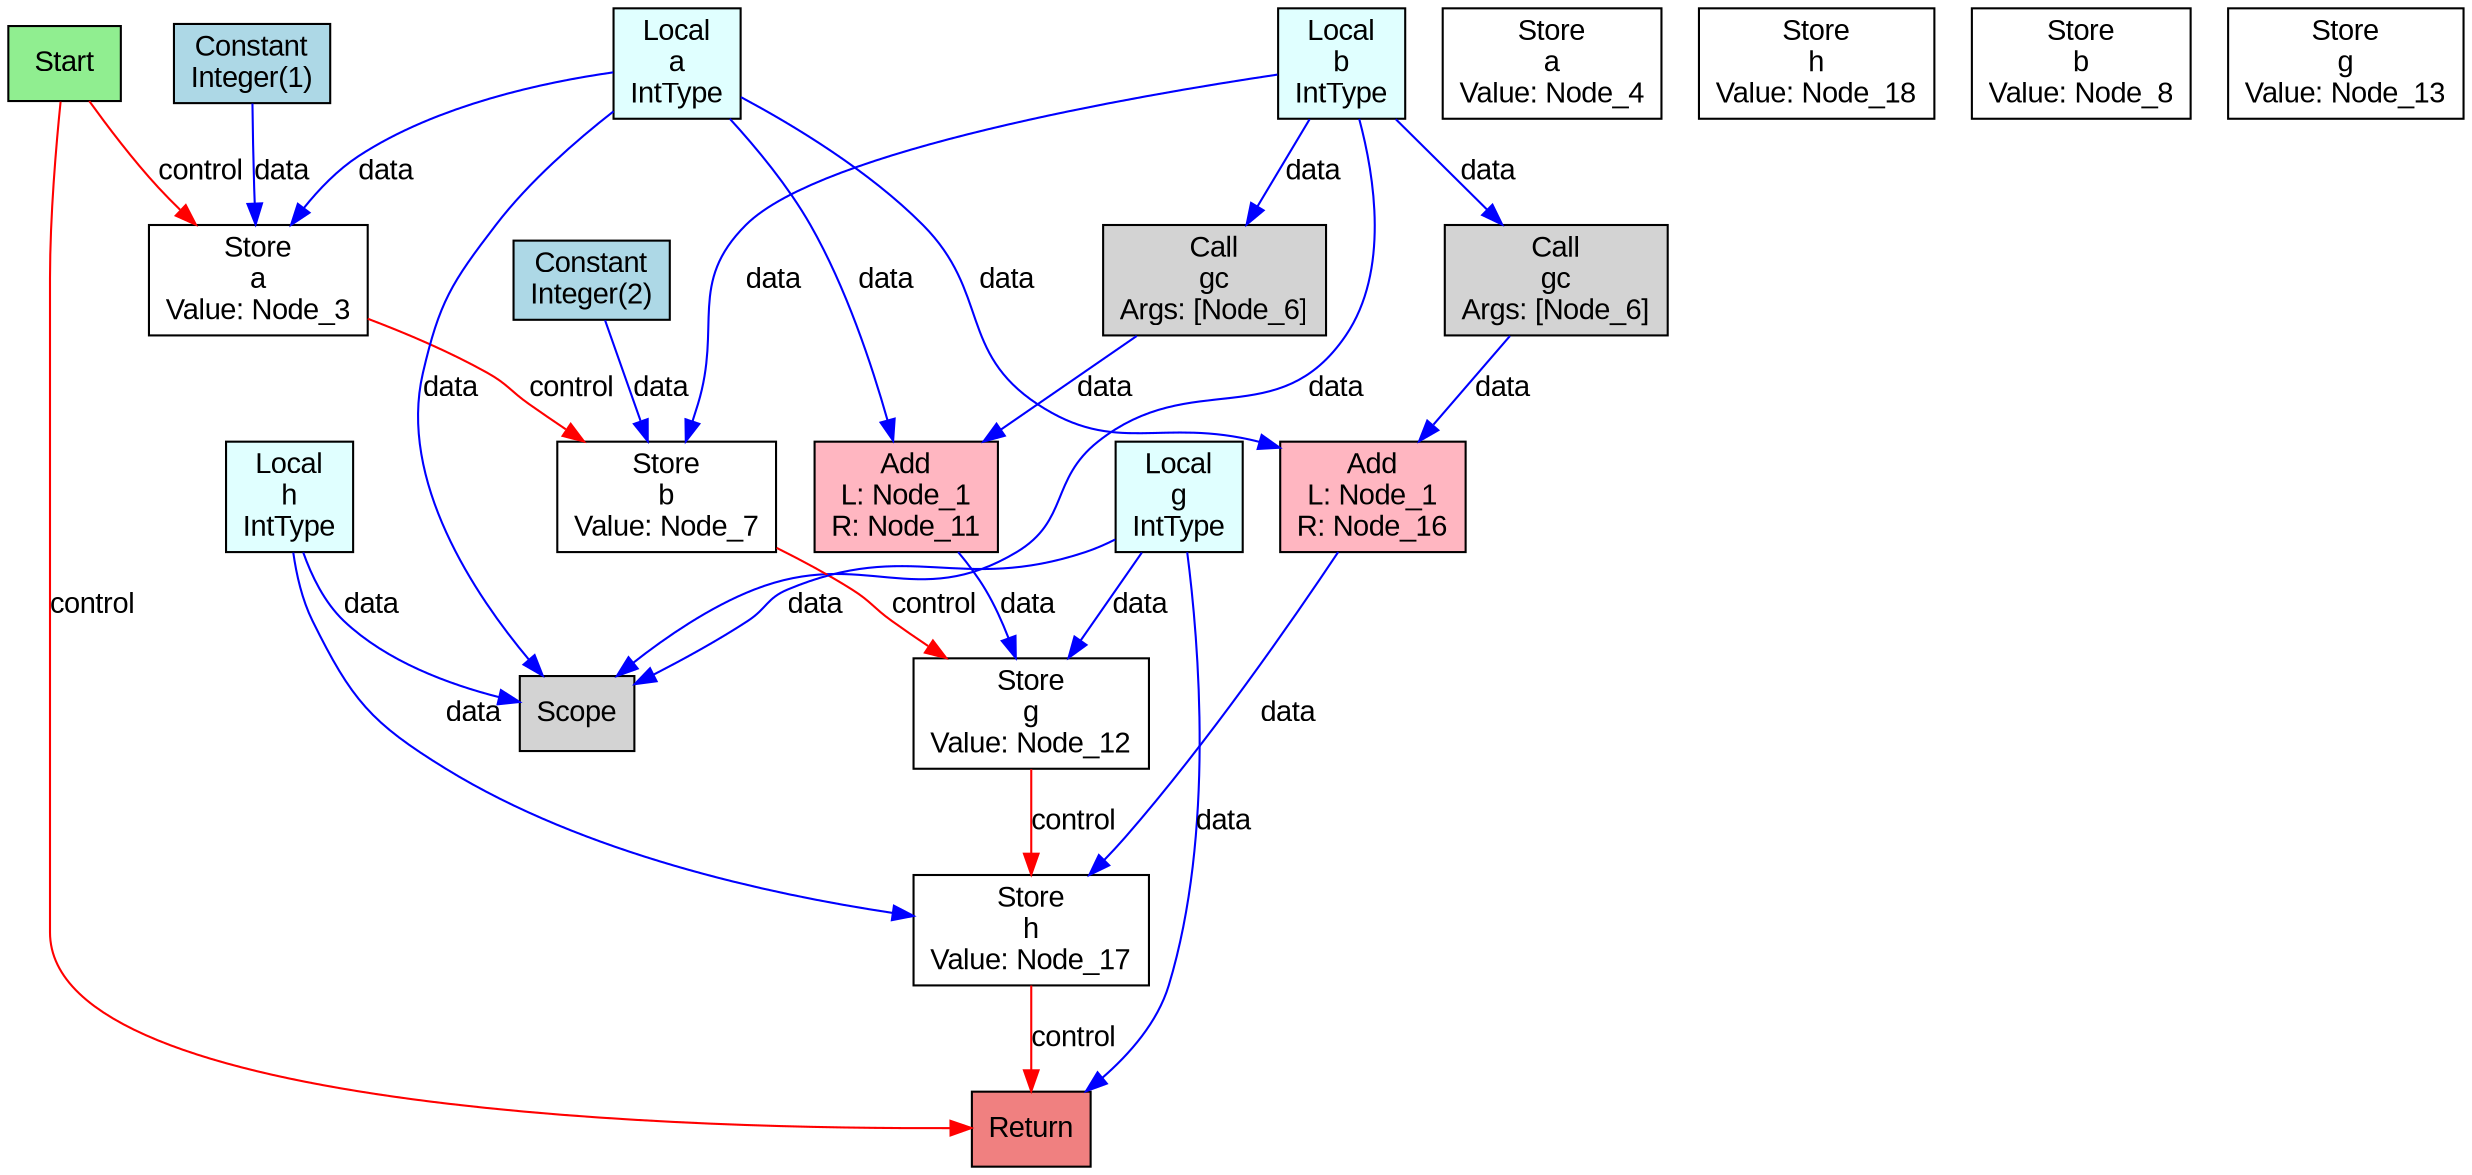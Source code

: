 digraph SoNir {
  rankdir=TB;
  node [shape=box, style=filled, fontname="Arial"];
  edge [fontname="Arial"];

  Node_4 [label="Store\na\nValue: Node_3", fillcolor="white"];
  Node_6 [label="Local\nb\nIntType", fillcolor="lightcyan"];
  Node_1 [label="Local\na\nIntType", fillcolor="lightcyan"];
  Node_3 [label="Constant\nInteger(1)", fillcolor="lightblue"];
  Node_5 [label="Store\na\nValue: Node_4", fillcolor="white"];
  Node_7 [label="Constant\nInteger(2)", fillcolor="lightblue"];
  Node_8 [label="Store\nb\nValue: Node_7", fillcolor="white"];
  Node_11 [label="Call\ngc\nArgs: [Node_6]", fillcolor="lightgray"];
  Node_12 [label="Add\nL: Node_1\nR: Node_11", fillcolor="lightpink"];
  Node_19 [label="Store\nh\nValue: Node_18", fillcolor="white"];
  Node_16 [label="Call\ngc\nArgs: [Node_6]", fillcolor="lightgray"];
  Node_9 [label="Store\nb\nValue: Node_8", fillcolor="white"];
  Node_14 [label="Store\ng\nValue: Node_13", fillcolor="white"];
  Node_20 [label="Return", fillcolor="lightcoral"];
  Node_17 [label="Add\nL: Node_1\nR: Node_16", fillcolor="lightpink"];
  Node_0 [label="Start", fillcolor="lightgreen"];
  Node_18 [label="Store\nh\nValue: Node_17", fillcolor="white"];
  Node_2 [label="Scope", fillcolor="lightgray"];
  Node_15 [label="Local\nh\nIntType", fillcolor="lightcyan"];
  Node_13 [label="Store\ng\nValue: Node_12", fillcolor="white"];
  Node_10 [label="Local\ng\nIntType", fillcolor="lightcyan"];

  Node_1 -> Node_2 [label="data", color="blue"];
  Node_1 -> Node_4 [label="data", color="blue"];
  Node_3 -> Node_4 [label="data", color="blue"];
  Node_0 -> Node_4 [label="control", color="red"];
  Node_6 -> Node_2 [label="data", color="blue"];
  Node_6 -> Node_8 [label="data", color="blue"];
  Node_7 -> Node_8 [label="data", color="blue"];
  Node_4 -> Node_8 [label="control", color="red"];
  Node_10 -> Node_2 [label="data", color="blue"];
  Node_6 -> Node_11 [label="data", color="blue"];
  Node_1 -> Node_12 [label="data", color="blue"];
  Node_11 -> Node_12 [label="data", color="blue"];
  Node_10 -> Node_13 [label="data", color="blue"];
  Node_12 -> Node_13 [label="data", color="blue"];
  Node_8 -> Node_13 [label="control", color="red"];
  Node_15 -> Node_2 [label="data", color="blue"];
  Node_6 -> Node_16 [label="data", color="blue"];
  Node_1 -> Node_17 [label="data", color="blue"];
  Node_16 -> Node_17 [label="data", color="blue"];
  Node_15 -> Node_18 [label="data", color="blue"];
  Node_17 -> Node_18 [label="data", color="blue"];
  Node_13 -> Node_18 [label="control", color="red"];
  Node_10 -> Node_20 [label="data", color="blue"];
  Node_0 -> Node_20 [label="control", color="red"];
  Node_18 -> Node_20 [label="control", color="red"];
}
